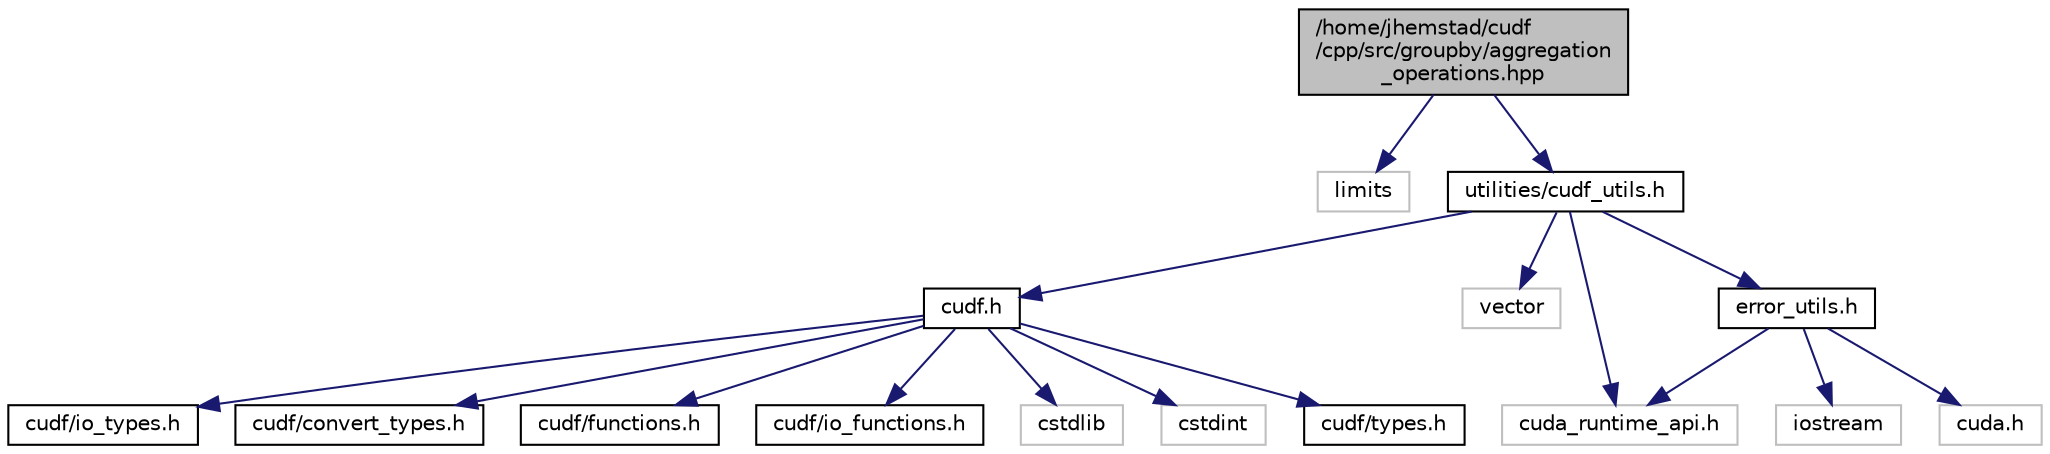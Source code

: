digraph "/home/jhemstad/cudf/cpp/src/groupby/aggregation_operations.hpp"
{
  edge [fontname="Helvetica",fontsize="10",labelfontname="Helvetica",labelfontsize="10"];
  node [fontname="Helvetica",fontsize="10",shape=record];
  Node1 [label="/home/jhemstad/cudf\l/cpp/src/groupby/aggregation\l_operations.hpp",height=0.2,width=0.4,color="black", fillcolor="grey75", style="filled", fontcolor="black"];
  Node1 -> Node2 [color="midnightblue",fontsize="10",style="solid",fontname="Helvetica"];
  Node2 [label="limits",height=0.2,width=0.4,color="grey75", fillcolor="white", style="filled"];
  Node1 -> Node3 [color="midnightblue",fontsize="10",style="solid",fontname="Helvetica"];
  Node3 [label="utilities/cudf_utils.h",height=0.2,width=0.4,color="black", fillcolor="white", style="filled",URL="$cudf__utils_8h_source.html"];
  Node3 -> Node4 [color="midnightblue",fontsize="10",style="solid",fontname="Helvetica"];
  Node4 [label="cuda_runtime_api.h",height=0.2,width=0.4,color="grey75", fillcolor="white", style="filled"];
  Node3 -> Node5 [color="midnightblue",fontsize="10",style="solid",fontname="Helvetica"];
  Node5 [label="vector",height=0.2,width=0.4,color="grey75", fillcolor="white", style="filled"];
  Node3 -> Node6 [color="midnightblue",fontsize="10",style="solid",fontname="Helvetica"];
  Node6 [label="cudf.h",height=0.2,width=0.4,color="black", fillcolor="white", style="filled",URL="$cudf_8h_source.html"];
  Node6 -> Node7 [color="midnightblue",fontsize="10",style="solid",fontname="Helvetica"];
  Node7 [label="cstdlib",height=0.2,width=0.4,color="grey75", fillcolor="white", style="filled"];
  Node6 -> Node8 [color="midnightblue",fontsize="10",style="solid",fontname="Helvetica"];
  Node8 [label="cstdint",height=0.2,width=0.4,color="grey75", fillcolor="white", style="filled"];
  Node6 -> Node9 [color="midnightblue",fontsize="10",style="solid",fontname="Helvetica"];
  Node9 [label="cudf/types.h",height=0.2,width=0.4,color="black", fillcolor="white", style="filled",URL="$types_8h_source.html"];
  Node6 -> Node10 [color="midnightblue",fontsize="10",style="solid",fontname="Helvetica"];
  Node10 [label="cudf/io_types.h",height=0.2,width=0.4,color="black", fillcolor="white", style="filled",URL="$io__types_8h_source.html"];
  Node6 -> Node11 [color="midnightblue",fontsize="10",style="solid",fontname="Helvetica"];
  Node11 [label="cudf/convert_types.h",height=0.2,width=0.4,color="black", fillcolor="white", style="filled",URL="$convert__types_8h_source.html"];
  Node6 -> Node12 [color="midnightblue",fontsize="10",style="solid",fontname="Helvetica"];
  Node12 [label="cudf/functions.h",height=0.2,width=0.4,color="black", fillcolor="white", style="filled",URL="$functions_8h_source.html"];
  Node6 -> Node13 [color="midnightblue",fontsize="10",style="solid",fontname="Helvetica"];
  Node13 [label="cudf/io_functions.h",height=0.2,width=0.4,color="black", fillcolor="white", style="filled",URL="$io__functions_8h_source.html"];
  Node3 -> Node14 [color="midnightblue",fontsize="10",style="solid",fontname="Helvetica"];
  Node14 [label="error_utils.h",height=0.2,width=0.4,color="black", fillcolor="white", style="filled",URL="$error__utils_8h_source.html"];
  Node14 -> Node15 [color="midnightblue",fontsize="10",style="solid",fontname="Helvetica"];
  Node15 [label="iostream",height=0.2,width=0.4,color="grey75", fillcolor="white", style="filled"];
  Node14 -> Node16 [color="midnightblue",fontsize="10",style="solid",fontname="Helvetica"];
  Node16 [label="cuda.h",height=0.2,width=0.4,color="grey75", fillcolor="white", style="filled"];
  Node14 -> Node4 [color="midnightblue",fontsize="10",style="solid",fontname="Helvetica"];
}
